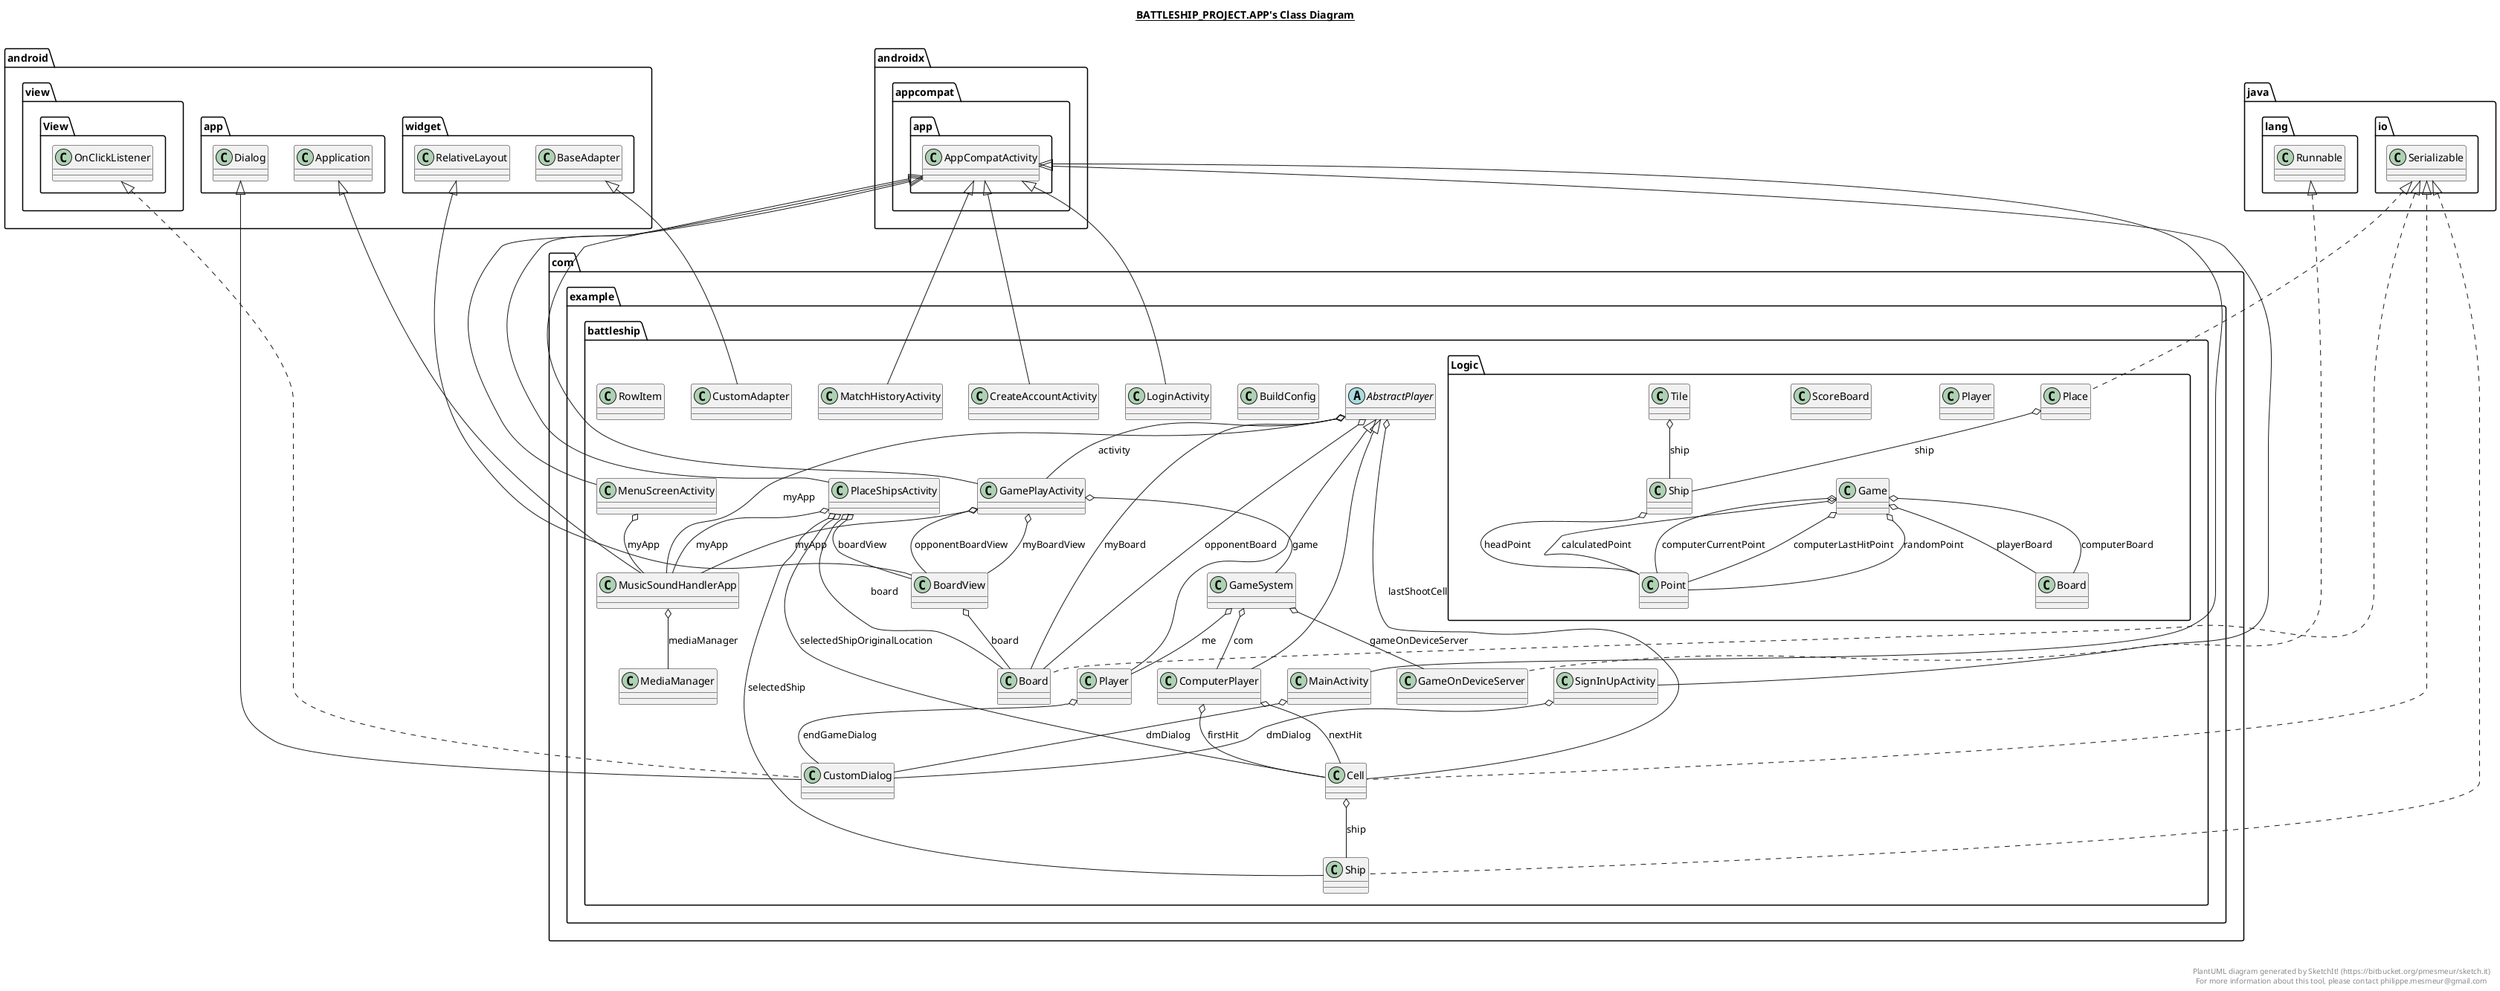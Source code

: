 @startuml

title __BATTLESHIP_PROJECT.APP's Class Diagram__\n

  namespace com.example.battleship {
    abstract class com.example.battleship.AbstractPlayer {
    }
  }
  

  namespace com.example.battleship {
    class com.example.battleship.Board {
    }
  }
  

  namespace com.example.battleship {
    class com.example.battleship.BoardView {
    }
  }
  

  namespace com.example.battleship {
    class com.example.battleship.BuildConfig {
    }
  }
  

  namespace com.example.battleship {
    class com.example.battleship.Cell {
    }
  }
  

  namespace com.example.battleship {
    class com.example.battleship.ComputerPlayer {
    }
  }
  

  namespace com.example.battleship {
    class com.example.battleship.CreateAccountActivity {
    }
  }
  

  namespace com.example.battleship {
    class com.example.battleship.CustomAdapter {
    }
  }
  

  namespace com.example.battleship {
    class com.example.battleship.CustomDialog {
    }
  }
  

  namespace com.example.battleship {
    class com.example.battleship.GameOnDeviceServer {
    }
  }
  

  namespace com.example.battleship {
    class com.example.battleship.GamePlayActivity {
    }
  }
  

  namespace com.example.battleship {
    class com.example.battleship.GameSystem {
    }
  }
  

  namespace com.example.battleship {
    namespace Logic {
      class com.example.battleship.Logic.Board {
      }
    }
  }
  

  namespace com.example.battleship {
    namespace Logic {
      class com.example.battleship.Logic.Game {
      }
    }
  }
  

  namespace com.example.battleship {
    namespace Logic {
      class com.example.battleship.Logic.Place {
      }
    }
  }
  

  namespace com.example.battleship {
    namespace Logic {
      class com.example.battleship.Logic.Player {
      }
    }
  }
  

  namespace com.example.battleship {
    namespace Logic {
      class com.example.battleship.Logic.Point {
      }
    }
  }
  

  namespace com.example.battleship {
    namespace Logic {
      class com.example.battleship.Logic.ScoreBoard {
      }
    }
  }
  

  namespace com.example.battleship {
    namespace Logic {
      class com.example.battleship.Logic.Ship {
      }
    }
  }
  

  namespace com.example.battleship {
    namespace Logic {
      class com.example.battleship.Logic.Tile {
      }
    }
  }
  

  namespace com.example.battleship {
    class com.example.battleship.LoginActivity {
    }
  }
  

  namespace com.example.battleship {
    class com.example.battleship.MainActivity {
    }
  }
  

  namespace com.example.battleship {
    class com.example.battleship.MatchHistoryActivity {
    }
  }
  

  namespace com.example.battleship {
    class com.example.battleship.MediaManager {
    }
  }
  

  namespace com.example.battleship {
    class com.example.battleship.MenuScreenActivity {
    }
  }
  

  namespace com.example.battleship {
    class com.example.battleship.MusicSoundHandlerApp {
    }
  }
  

  namespace com.example.battleship {
    class com.example.battleship.PlaceShipsActivity {
    }
  }
  

  namespace com.example.battleship {
    class com.example.battleship.Player {
    }
  }
  

  namespace com.example.battleship {
    class com.example.battleship.RowItem {
    }
  }
  

  namespace com.example.battleship {
    class com.example.battleship.Ship {
    }
  }
  

  namespace com.example.battleship {
    class com.example.battleship.SignInUpActivity {
    }
  }
  

  com.example.battleship.AbstractPlayer o-- com.example.battleship.GamePlayActivity : activity
  com.example.battleship.AbstractPlayer o-- com.example.battleship.Cell : lastShootCell
  com.example.battleship.AbstractPlayer o-- com.example.battleship.MusicSoundHandlerApp : myApp
  com.example.battleship.AbstractPlayer o-- com.example.battleship.Board : myBoard
  com.example.battleship.AbstractPlayer o-- com.example.battleship.Board : opponentBoard
  com.example.battleship.Board .up.|> java.io.Serializable
  com.example.battleship.BoardView -up-|> android.widget.RelativeLayout
  com.example.battleship.BoardView o-- com.example.battleship.Board : board
  com.example.battleship.Cell .up.|> java.io.Serializable
  com.example.battleship.Cell o-- com.example.battleship.Ship : ship
  com.example.battleship.ComputerPlayer -up-|> com.example.battleship.AbstractPlayer
  com.example.battleship.ComputerPlayer o-- com.example.battleship.Cell : firstHit
  com.example.battleship.ComputerPlayer o-- com.example.battleship.Cell : nextHit
  com.example.battleship.CreateAccountActivity -up-|> androidx.appcompat.app.AppCompatActivity
  com.example.battleship.CustomAdapter -up-|> android.widget.BaseAdapter
  com.example.battleship.CustomDialog .up.|> android.view.View.OnClickListener
  com.example.battleship.CustomDialog -up-|> android.app.Dialog
  com.example.battleship.GameOnDeviceServer .up.|> java.lang.Runnable
  com.example.battleship.GameOnDeviceServer o-- com.example.battleship.GameOnDeviceServer.GamePlay : game
  com.example.battleship.GamePlayActivity -up-|> androidx.appcompat.app.AppCompatActivity
  com.example.battleship.GamePlayActivity o-- com.example.battleship.GameSystem : game
  com.example.battleship.GamePlayActivity o-- com.example.battleship.MusicSoundHandlerApp : myApp
  com.example.battleship.GamePlayActivity o-- com.example.battleship.BoardView : myBoardView
  com.example.battleship.GamePlayActivity o-- com.example.battleship.BoardView : opponentBoardView
  com.example.battleship.GameSystem o-- com.example.battleship.ComputerPlayer : com
  com.example.battleship.GameSystem o-- com.example.battleship.GameOnDeviceServer : gameOnDeviceServer
  com.example.battleship.GameSystem o-- com.example.battleship.Player : me
  com.example.battleship.Logic.Game o-- com.example.battleship.Logic.Point : calculatedPoint
  com.example.battleship.Logic.Game o-- com.example.battleship.Logic.Board : computerBoard
  com.example.battleship.Logic.Game o-- com.example.battleship.Logic.Point : computerCurrentPoint
  com.example.battleship.Logic.Game o-- com.example.battleship.Logic.Point : computerLastHitPoint
  com.example.battleship.Logic.Game o-- com.example.battleship.Logic.Board : playerBoard
  com.example.battleship.Logic.Game o-- com.example.battleship.Logic.Point : randomPoint
  com.example.battleship.Logic.Place .up.|> java.io.Serializable
  com.example.battleship.Logic.Place o-- com.example.battleship.Logic.Ship : ship
  com.example.battleship.Logic.Ship o-- com.example.battleship.Logic.Point : headPoint
  com.example.battleship.Logic.Ship o-- com.example.battleship.Logic.Ship.ShipType : shipType
  com.example.battleship.Logic.Tile o-- com.example.battleship.Logic.Ship : ship
  com.example.battleship.Logic.Tile o-- com.example.battleship.Logic.Tile.Status : tileStatus
  com.example.battleship.LoginActivity -up-|> androidx.appcompat.app.AppCompatActivity
  com.example.battleship.MainActivity -up-|> androidx.appcompat.app.AppCompatActivity
  com.example.battleship.MainActivity o-- com.example.battleship.CustomDialog : dmDialog
  com.example.battleship.MatchHistoryActivity -up-|> androidx.appcompat.app.AppCompatActivity
  com.example.battleship.MenuScreenActivity -up-|> androidx.appcompat.app.AppCompatActivity
  com.example.battleship.MenuScreenActivity o-- com.example.battleship.MusicSoundHandlerApp : myApp
  com.example.battleship.MusicSoundHandlerApp -up-|> android.app.Application
  com.example.battleship.MusicSoundHandlerApp o-- com.example.battleship.MediaManager : mediaManager
  com.example.battleship.PlaceShipsActivity -up-|> androidx.appcompat.app.AppCompatActivity
  com.example.battleship.PlaceShipsActivity o-- com.example.battleship.Board : board
  com.example.battleship.PlaceShipsActivity o-- com.example.battleship.BoardView : boardView
  com.example.battleship.PlaceShipsActivity o-- com.example.battleship.MusicSoundHandlerApp : myApp
  com.example.battleship.PlaceShipsActivity o-- com.example.battleship.Ship : selectedShip
  com.example.battleship.PlaceShipsActivity o-- com.example.battleship.Cell : selectedShipOriginalLocation
  com.example.battleship.Player -up-|> com.example.battleship.AbstractPlayer
  com.example.battleship.Player o-- com.example.battleship.CustomDialog : endGameDialog
  com.example.battleship.Ship .up.|> java.io.Serializable
  com.example.battleship.SignInUpActivity -up-|> androidx.appcompat.app.AppCompatActivity
  com.example.battleship.SignInUpActivity o-- com.example.battleship.CustomDialog : dmDialog


right footer


PlantUML diagram generated by SketchIt! (https://bitbucket.org/pmesmeur/sketch.it)
For more information about this tool, please contact philippe.mesmeur@gmail.com
endfooter

@enduml
